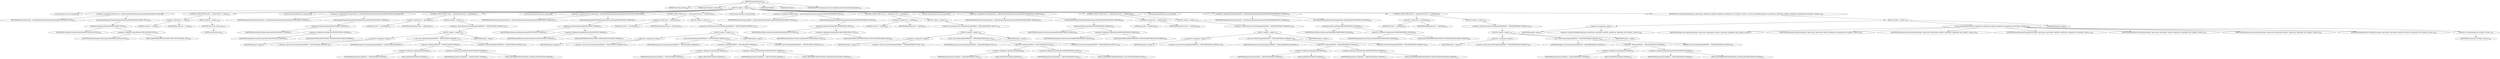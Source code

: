 digraph "getSpecification" {  
"900" [label = <(METHOD,getSpecification)<SUB>558</SUB>> ]
"901" [label = <(PARAM,final String section)<SUB>558</SUB>> ]
"902" [label = <(PARAM,final Attributes attributes)<SUB>559</SUB>> ]
"903" [label = <(BLOCK,&lt;empty&gt;,&lt;empty&gt;)<SUB>560</SUB>> ]
"904" [label = <(LOCAL,String name: java.lang.String)> ]
"905" [label = <(&lt;operator&gt;.assignment,String name = getTrimmedString(attributes.getValue(SPECIFICATION_TITLE)))<SUB>564</SUB>> ]
"906" [label = <(IDENTIFIER,name,String name = getTrimmedString(attributes.getValue(SPECIFICATION_TITLE)))<SUB>564</SUB>> ]
"907" [label = <(getTrimmedString,getTrimmedString(attributes.getValue(SPECIFICATION_TITLE)))<SUB>565</SUB>> ]
"908" [label = <(getValue,attributes.getValue(SPECIFICATION_TITLE))<SUB>565</SUB>> ]
"909" [label = <(IDENTIFIER,attributes,attributes.getValue(SPECIFICATION_TITLE))<SUB>565</SUB>> ]
"910" [label = <(&lt;operator&gt;.fieldAccess,Specification.SPECIFICATION_TITLE)<SUB>565</SUB>> ]
"911" [label = <(IDENTIFIER,Specification,attributes.getValue(SPECIFICATION_TITLE))<SUB>565</SUB>> ]
"912" [label = <(FIELD_IDENTIFIER,SPECIFICATION_TITLE,SPECIFICATION_TITLE)<SUB>565</SUB>> ]
"913" [label = <(CONTROL_STRUCTURE,if (null == name),if (null == name))<SUB>566</SUB>> ]
"914" [label = <(&lt;operator&gt;.equals,null == name)<SUB>566</SUB>> ]
"915" [label = <(LITERAL,null,null == name)<SUB>566</SUB>> ]
"916" [label = <(IDENTIFIER,name,null == name)<SUB>566</SUB>> ]
"917" [label = <(BLOCK,&lt;empty&gt;,&lt;empty&gt;)<SUB>566</SUB>> ]
"918" [label = <(RETURN,return null;,return null;)<SUB>567</SUB>> ]
"919" [label = <(LITERAL,null,return null;)<SUB>567</SUB>> ]
"920" [label = <(LOCAL,String specVendor: java.lang.String)> ]
"921" [label = <(&lt;operator&gt;.assignment,String specVendor = getTrimmedString(attributes.getValue(SPECIFICATION_VENDOR)))<SUB>570</SUB>> ]
"922" [label = <(IDENTIFIER,specVendor,String specVendor = getTrimmedString(attributes.getValue(SPECIFICATION_VENDOR)))<SUB>570</SUB>> ]
"923" [label = <(getTrimmedString,getTrimmedString(attributes.getValue(SPECIFICATION_VENDOR)))<SUB>571</SUB>> ]
"924" [label = <(getValue,attributes.getValue(SPECIFICATION_VENDOR))<SUB>571</SUB>> ]
"925" [label = <(IDENTIFIER,attributes,attributes.getValue(SPECIFICATION_VENDOR))<SUB>571</SUB>> ]
"926" [label = <(&lt;operator&gt;.fieldAccess,Specification.SPECIFICATION_VENDOR)<SUB>571</SUB>> ]
"927" [label = <(IDENTIFIER,Specification,attributes.getValue(SPECIFICATION_VENDOR))<SUB>571</SUB>> ]
"928" [label = <(FIELD_IDENTIFIER,SPECIFICATION_VENDOR,SPECIFICATION_VENDOR)<SUB>571</SUB>> ]
"929" [label = <(CONTROL_STRUCTURE,if (null == specVendor),if (null == specVendor))<SUB>572</SUB>> ]
"930" [label = <(&lt;operator&gt;.equals,null == specVendor)<SUB>572</SUB>> ]
"931" [label = <(LITERAL,null,null == specVendor)<SUB>572</SUB>> ]
"932" [label = <(IDENTIFIER,specVendor,null == specVendor)<SUB>572</SUB>> ]
"933" [label = <(BLOCK,&lt;empty&gt;,&lt;empty&gt;)<SUB>572</SUB>> ]
"934" [label = <(&lt;operator&gt;.throw,throw new ParseException(MISSING + SPECIFICATION_VENDOR, 0);)<SUB>573</SUB>> ]
"935" [label = <(BLOCK,&lt;empty&gt;,&lt;empty&gt;)<SUB>573</SUB>> ]
"936" [label = <(&lt;operator&gt;.assignment,&lt;empty&gt;)> ]
"937" [label = <(IDENTIFIER,$obj13,&lt;empty&gt;)> ]
"938" [label = <(&lt;operator&gt;.alloc,new ParseException(MISSING + SPECIFICATION_VENDOR, 0))<SUB>573</SUB>> ]
"939" [label = <(&lt;init&gt;,new ParseException(MISSING + SPECIFICATION_VENDOR, 0))<SUB>573</SUB>> ]
"940" [label = <(IDENTIFIER,$obj13,new ParseException(MISSING + SPECIFICATION_VENDOR, 0))> ]
"941" [label = <(&lt;operator&gt;.addition,MISSING + SPECIFICATION_VENDOR)<SUB>573</SUB>> ]
"942" [label = <(&lt;operator&gt;.fieldAccess,Specification.MISSING)<SUB>573</SUB>> ]
"943" [label = <(IDENTIFIER,Specification,MISSING + SPECIFICATION_VENDOR)<SUB>573</SUB>> ]
"944" [label = <(FIELD_IDENTIFIER,MISSING,MISSING)<SUB>573</SUB>> ]
"945" [label = <(&lt;operator&gt;.fieldAccess,Specification.SPECIFICATION_VENDOR)<SUB>573</SUB>> ]
"946" [label = <(IDENTIFIER,Specification,MISSING + SPECIFICATION_VENDOR)<SUB>573</SUB>> ]
"947" [label = <(FIELD_IDENTIFIER,SPECIFICATION_VENDOR,SPECIFICATION_VENDOR)<SUB>573</SUB>> ]
"948" [label = <(LITERAL,0,new ParseException(MISSING + SPECIFICATION_VENDOR, 0))<SUB>573</SUB>> ]
"949" [label = <(IDENTIFIER,$obj13,&lt;empty&gt;)> ]
"950" [label = <(LOCAL,String specVersion: java.lang.String)> ]
"951" [label = <(&lt;operator&gt;.assignment,String specVersion = getTrimmedString(attributes.getValue(SPECIFICATION_VERSION)))<SUB>576</SUB>> ]
"952" [label = <(IDENTIFIER,specVersion,String specVersion = getTrimmedString(attributes.getValue(SPECIFICATION_VERSION)))<SUB>576</SUB>> ]
"953" [label = <(getTrimmedString,getTrimmedString(attributes.getValue(SPECIFICATION_VERSION)))<SUB>577</SUB>> ]
"954" [label = <(getValue,attributes.getValue(SPECIFICATION_VERSION))<SUB>577</SUB>> ]
"955" [label = <(IDENTIFIER,attributes,attributes.getValue(SPECIFICATION_VERSION))<SUB>577</SUB>> ]
"956" [label = <(&lt;operator&gt;.fieldAccess,Specification.SPECIFICATION_VERSION)<SUB>577</SUB>> ]
"957" [label = <(IDENTIFIER,Specification,attributes.getValue(SPECIFICATION_VERSION))<SUB>577</SUB>> ]
"958" [label = <(FIELD_IDENTIFIER,SPECIFICATION_VERSION,SPECIFICATION_VERSION)<SUB>577</SUB>> ]
"959" [label = <(CONTROL_STRUCTURE,if (null == specVersion),if (null == specVersion))<SUB>578</SUB>> ]
"960" [label = <(&lt;operator&gt;.equals,null == specVersion)<SUB>578</SUB>> ]
"961" [label = <(LITERAL,null,null == specVersion)<SUB>578</SUB>> ]
"962" [label = <(IDENTIFIER,specVersion,null == specVersion)<SUB>578</SUB>> ]
"963" [label = <(BLOCK,&lt;empty&gt;,&lt;empty&gt;)<SUB>578</SUB>> ]
"964" [label = <(&lt;operator&gt;.throw,throw new ParseException(MISSING + SPECIFICATION_VERSION, 0);)<SUB>579</SUB>> ]
"965" [label = <(BLOCK,&lt;empty&gt;,&lt;empty&gt;)<SUB>579</SUB>> ]
"966" [label = <(&lt;operator&gt;.assignment,&lt;empty&gt;)> ]
"967" [label = <(IDENTIFIER,$obj14,&lt;empty&gt;)> ]
"968" [label = <(&lt;operator&gt;.alloc,new ParseException(MISSING + SPECIFICATION_VERSION, 0))<SUB>579</SUB>> ]
"969" [label = <(&lt;init&gt;,new ParseException(MISSING + SPECIFICATION_VERSION, 0))<SUB>579</SUB>> ]
"970" [label = <(IDENTIFIER,$obj14,new ParseException(MISSING + SPECIFICATION_VERSION, 0))> ]
"971" [label = <(&lt;operator&gt;.addition,MISSING + SPECIFICATION_VERSION)<SUB>579</SUB>> ]
"972" [label = <(&lt;operator&gt;.fieldAccess,Specification.MISSING)<SUB>579</SUB>> ]
"973" [label = <(IDENTIFIER,Specification,MISSING + SPECIFICATION_VERSION)<SUB>579</SUB>> ]
"974" [label = <(FIELD_IDENTIFIER,MISSING,MISSING)<SUB>579</SUB>> ]
"975" [label = <(&lt;operator&gt;.fieldAccess,Specification.SPECIFICATION_VERSION)<SUB>579</SUB>> ]
"976" [label = <(IDENTIFIER,Specification,MISSING + SPECIFICATION_VERSION)<SUB>579</SUB>> ]
"977" [label = <(FIELD_IDENTIFIER,SPECIFICATION_VERSION,SPECIFICATION_VERSION)<SUB>579</SUB>> ]
"978" [label = <(LITERAL,0,new ParseException(MISSING + SPECIFICATION_VERSION, 0))<SUB>579</SUB>> ]
"979" [label = <(IDENTIFIER,$obj14,&lt;empty&gt;)> ]
"980" [label = <(LOCAL,String impTitle: java.lang.String)> ]
"981" [label = <(&lt;operator&gt;.assignment,String impTitle = getTrimmedString(attributes.getValue(IMPLEMENTATION_TITLE)))<SUB>582</SUB>> ]
"982" [label = <(IDENTIFIER,impTitle,String impTitle = getTrimmedString(attributes.getValue(IMPLEMENTATION_TITLE)))<SUB>582</SUB>> ]
"983" [label = <(getTrimmedString,getTrimmedString(attributes.getValue(IMPLEMENTATION_TITLE)))<SUB>583</SUB>> ]
"984" [label = <(getValue,attributes.getValue(IMPLEMENTATION_TITLE))<SUB>583</SUB>> ]
"985" [label = <(IDENTIFIER,attributes,attributes.getValue(IMPLEMENTATION_TITLE))<SUB>583</SUB>> ]
"986" [label = <(&lt;operator&gt;.fieldAccess,Specification.IMPLEMENTATION_TITLE)<SUB>583</SUB>> ]
"987" [label = <(IDENTIFIER,Specification,attributes.getValue(IMPLEMENTATION_TITLE))<SUB>583</SUB>> ]
"988" [label = <(FIELD_IDENTIFIER,IMPLEMENTATION_TITLE,IMPLEMENTATION_TITLE)<SUB>583</SUB>> ]
"989" [label = <(CONTROL_STRUCTURE,if (null == impTitle),if (null == impTitle))<SUB>584</SUB>> ]
"990" [label = <(&lt;operator&gt;.equals,null == impTitle)<SUB>584</SUB>> ]
"991" [label = <(LITERAL,null,null == impTitle)<SUB>584</SUB>> ]
"992" [label = <(IDENTIFIER,impTitle,null == impTitle)<SUB>584</SUB>> ]
"993" [label = <(BLOCK,&lt;empty&gt;,&lt;empty&gt;)<SUB>584</SUB>> ]
"994" [label = <(&lt;operator&gt;.throw,throw new ParseException(MISSING + IMPLEMENTATION_TITLE, 0);)<SUB>585</SUB>> ]
"995" [label = <(BLOCK,&lt;empty&gt;,&lt;empty&gt;)<SUB>585</SUB>> ]
"996" [label = <(&lt;operator&gt;.assignment,&lt;empty&gt;)> ]
"997" [label = <(IDENTIFIER,$obj15,&lt;empty&gt;)> ]
"998" [label = <(&lt;operator&gt;.alloc,new ParseException(MISSING + IMPLEMENTATION_TITLE, 0))<SUB>585</SUB>> ]
"999" [label = <(&lt;init&gt;,new ParseException(MISSING + IMPLEMENTATION_TITLE, 0))<SUB>585</SUB>> ]
"1000" [label = <(IDENTIFIER,$obj15,new ParseException(MISSING + IMPLEMENTATION_TITLE, 0))> ]
"1001" [label = <(&lt;operator&gt;.addition,MISSING + IMPLEMENTATION_TITLE)<SUB>585</SUB>> ]
"1002" [label = <(&lt;operator&gt;.fieldAccess,Specification.MISSING)<SUB>585</SUB>> ]
"1003" [label = <(IDENTIFIER,Specification,MISSING + IMPLEMENTATION_TITLE)<SUB>585</SUB>> ]
"1004" [label = <(FIELD_IDENTIFIER,MISSING,MISSING)<SUB>585</SUB>> ]
"1005" [label = <(&lt;operator&gt;.fieldAccess,Specification.IMPLEMENTATION_TITLE)<SUB>585</SUB>> ]
"1006" [label = <(IDENTIFIER,Specification,MISSING + IMPLEMENTATION_TITLE)<SUB>585</SUB>> ]
"1007" [label = <(FIELD_IDENTIFIER,IMPLEMENTATION_TITLE,IMPLEMENTATION_TITLE)<SUB>585</SUB>> ]
"1008" [label = <(LITERAL,0,new ParseException(MISSING + IMPLEMENTATION_TITLE, 0))<SUB>585</SUB>> ]
"1009" [label = <(IDENTIFIER,$obj15,&lt;empty&gt;)> ]
"1010" [label = <(LOCAL,String impVersion: java.lang.String)> ]
"1011" [label = <(&lt;operator&gt;.assignment,String impVersion = getTrimmedString(attributes.getValue(IMPLEMENTATION_VERSION)))<SUB>588</SUB>> ]
"1012" [label = <(IDENTIFIER,impVersion,String impVersion = getTrimmedString(attributes.getValue(IMPLEMENTATION_VERSION)))<SUB>588</SUB>> ]
"1013" [label = <(getTrimmedString,getTrimmedString(attributes.getValue(IMPLEMENTATION_VERSION)))<SUB>589</SUB>> ]
"1014" [label = <(getValue,attributes.getValue(IMPLEMENTATION_VERSION))<SUB>589</SUB>> ]
"1015" [label = <(IDENTIFIER,attributes,attributes.getValue(IMPLEMENTATION_VERSION))<SUB>589</SUB>> ]
"1016" [label = <(&lt;operator&gt;.fieldAccess,Specification.IMPLEMENTATION_VERSION)<SUB>589</SUB>> ]
"1017" [label = <(IDENTIFIER,Specification,attributes.getValue(IMPLEMENTATION_VERSION))<SUB>589</SUB>> ]
"1018" [label = <(FIELD_IDENTIFIER,IMPLEMENTATION_VERSION,IMPLEMENTATION_VERSION)<SUB>589</SUB>> ]
"1019" [label = <(CONTROL_STRUCTURE,if (null == impVersion),if (null == impVersion))<SUB>590</SUB>> ]
"1020" [label = <(&lt;operator&gt;.equals,null == impVersion)<SUB>590</SUB>> ]
"1021" [label = <(LITERAL,null,null == impVersion)<SUB>590</SUB>> ]
"1022" [label = <(IDENTIFIER,impVersion,null == impVersion)<SUB>590</SUB>> ]
"1023" [label = <(BLOCK,&lt;empty&gt;,&lt;empty&gt;)<SUB>590</SUB>> ]
"1024" [label = <(&lt;operator&gt;.throw,throw new ParseException(MISSING + IMPLEMENTATION_VERSION, 0);)<SUB>591</SUB>> ]
"1025" [label = <(BLOCK,&lt;empty&gt;,&lt;empty&gt;)<SUB>591</SUB>> ]
"1026" [label = <(&lt;operator&gt;.assignment,&lt;empty&gt;)> ]
"1027" [label = <(IDENTIFIER,$obj16,&lt;empty&gt;)> ]
"1028" [label = <(&lt;operator&gt;.alloc,new ParseException(MISSING + IMPLEMENTATION_VERSION, 0))<SUB>591</SUB>> ]
"1029" [label = <(&lt;init&gt;,new ParseException(MISSING + IMPLEMENTATION_VERSION, 0))<SUB>591</SUB>> ]
"1030" [label = <(IDENTIFIER,$obj16,new ParseException(MISSING + IMPLEMENTATION_VERSION, 0))> ]
"1031" [label = <(&lt;operator&gt;.addition,MISSING + IMPLEMENTATION_VERSION)<SUB>591</SUB>> ]
"1032" [label = <(&lt;operator&gt;.fieldAccess,Specification.MISSING)<SUB>591</SUB>> ]
"1033" [label = <(IDENTIFIER,Specification,MISSING + IMPLEMENTATION_VERSION)<SUB>591</SUB>> ]
"1034" [label = <(FIELD_IDENTIFIER,MISSING,MISSING)<SUB>591</SUB>> ]
"1035" [label = <(&lt;operator&gt;.fieldAccess,Specification.IMPLEMENTATION_VERSION)<SUB>591</SUB>> ]
"1036" [label = <(IDENTIFIER,Specification,MISSING + IMPLEMENTATION_VERSION)<SUB>591</SUB>> ]
"1037" [label = <(FIELD_IDENTIFIER,IMPLEMENTATION_VERSION,IMPLEMENTATION_VERSION)<SUB>591</SUB>> ]
"1038" [label = <(LITERAL,0,new ParseException(MISSING + IMPLEMENTATION_VERSION, 0))<SUB>591</SUB>> ]
"1039" [label = <(IDENTIFIER,$obj16,&lt;empty&gt;)> ]
"1040" [label = <(LOCAL,String impVendor: java.lang.String)> ]
"1041" [label = <(&lt;operator&gt;.assignment,String impVendor = getTrimmedString(attributes.getValue(IMPLEMENTATION_VENDOR)))<SUB>594</SUB>> ]
"1042" [label = <(IDENTIFIER,impVendor,String impVendor = getTrimmedString(attributes.getValue(IMPLEMENTATION_VENDOR)))<SUB>594</SUB>> ]
"1043" [label = <(getTrimmedString,getTrimmedString(attributes.getValue(IMPLEMENTATION_VENDOR)))<SUB>595</SUB>> ]
"1044" [label = <(getValue,attributes.getValue(IMPLEMENTATION_VENDOR))<SUB>595</SUB>> ]
"1045" [label = <(IDENTIFIER,attributes,attributes.getValue(IMPLEMENTATION_VENDOR))<SUB>595</SUB>> ]
"1046" [label = <(&lt;operator&gt;.fieldAccess,Specification.IMPLEMENTATION_VENDOR)<SUB>595</SUB>> ]
"1047" [label = <(IDENTIFIER,Specification,attributes.getValue(IMPLEMENTATION_VENDOR))<SUB>595</SUB>> ]
"1048" [label = <(FIELD_IDENTIFIER,IMPLEMENTATION_VENDOR,IMPLEMENTATION_VENDOR)<SUB>595</SUB>> ]
"1049" [label = <(CONTROL_STRUCTURE,if (null == impVendor),if (null == impVendor))<SUB>596</SUB>> ]
"1050" [label = <(&lt;operator&gt;.equals,null == impVendor)<SUB>596</SUB>> ]
"1051" [label = <(LITERAL,null,null == impVendor)<SUB>596</SUB>> ]
"1052" [label = <(IDENTIFIER,impVendor,null == impVendor)<SUB>596</SUB>> ]
"1053" [label = <(BLOCK,&lt;empty&gt;,&lt;empty&gt;)<SUB>596</SUB>> ]
"1054" [label = <(&lt;operator&gt;.throw,throw new ParseException(MISSING + IMPLEMENTATION_VENDOR, 0);)<SUB>597</SUB>> ]
"1055" [label = <(BLOCK,&lt;empty&gt;,&lt;empty&gt;)<SUB>597</SUB>> ]
"1056" [label = <(&lt;operator&gt;.assignment,&lt;empty&gt;)> ]
"1057" [label = <(IDENTIFIER,$obj17,&lt;empty&gt;)> ]
"1058" [label = <(&lt;operator&gt;.alloc,new ParseException(MISSING + IMPLEMENTATION_VENDOR, 0))<SUB>597</SUB>> ]
"1059" [label = <(&lt;init&gt;,new ParseException(MISSING + IMPLEMENTATION_VENDOR, 0))<SUB>597</SUB>> ]
"1060" [label = <(IDENTIFIER,$obj17,new ParseException(MISSING + IMPLEMENTATION_VENDOR, 0))> ]
"1061" [label = <(&lt;operator&gt;.addition,MISSING + IMPLEMENTATION_VENDOR)<SUB>597</SUB>> ]
"1062" [label = <(&lt;operator&gt;.fieldAccess,Specification.MISSING)<SUB>597</SUB>> ]
"1063" [label = <(IDENTIFIER,Specification,MISSING + IMPLEMENTATION_VENDOR)<SUB>597</SUB>> ]
"1064" [label = <(FIELD_IDENTIFIER,MISSING,MISSING)<SUB>597</SUB>> ]
"1065" [label = <(&lt;operator&gt;.fieldAccess,Specification.IMPLEMENTATION_VENDOR)<SUB>597</SUB>> ]
"1066" [label = <(IDENTIFIER,Specification,MISSING + IMPLEMENTATION_VENDOR)<SUB>597</SUB>> ]
"1067" [label = <(FIELD_IDENTIFIER,IMPLEMENTATION_VENDOR,IMPLEMENTATION_VENDOR)<SUB>597</SUB>> ]
"1068" [label = <(LITERAL,0,new ParseException(MISSING + IMPLEMENTATION_VENDOR, 0))<SUB>597</SUB>> ]
"1069" [label = <(IDENTIFIER,$obj17,&lt;empty&gt;)> ]
"1070" [label = <(RETURN,return new Specification(name, specVersion, specVendor, impTitle, impVersion, impVendor, new String[] { section });,return new Specification(name, specVersion, specVendor, impTitle, impVersion, impVendor, new String[] { section });)<SUB>600</SUB>> ]
"1071" [label = <(BLOCK,&lt;empty&gt;,&lt;empty&gt;)<SUB>600</SUB>> ]
"1072" [label = <(&lt;operator&gt;.assignment,&lt;empty&gt;)> ]
"1073" [label = <(IDENTIFIER,$obj18,&lt;empty&gt;)> ]
"1074" [label = <(&lt;operator&gt;.alloc,new Specification(name, specVersion, specVendor, impTitle, impVersion, impVendor, new String[] { section }))<SUB>600</SUB>> ]
"1075" [label = <(&lt;init&gt;,new Specification(name, specVersion, specVendor, impTitle, impVersion, impVendor, new String[] { section }))<SUB>600</SUB>> ]
"1076" [label = <(IDENTIFIER,$obj18,new Specification(name, specVersion, specVendor, impTitle, impVersion, impVendor, new String[] { section }))> ]
"1077" [label = <(IDENTIFIER,name,new Specification(name, specVersion, specVendor, impTitle, impVersion, impVendor, new String[] { section }))<SUB>600</SUB>> ]
"1078" [label = <(IDENTIFIER,specVersion,new Specification(name, specVersion, specVendor, impTitle, impVersion, impVendor, new String[] { section }))<SUB>600</SUB>> ]
"1079" [label = <(IDENTIFIER,specVendor,new Specification(name, specVersion, specVendor, impTitle, impVersion, impVendor, new String[] { section }))<SUB>600</SUB>> ]
"1080" [label = <(IDENTIFIER,impTitle,new Specification(name, specVersion, specVendor, impTitle, impVersion, impVendor, new String[] { section }))<SUB>601</SUB>> ]
"1081" [label = <(IDENTIFIER,impVersion,new Specification(name, specVersion, specVendor, impTitle, impVersion, impVendor, new String[] { section }))<SUB>601</SUB>> ]
"1082" [label = <(IDENTIFIER,impVendor,new Specification(name, specVersion, specVendor, impTitle, impVersion, impVendor, new String[] { section }))<SUB>601</SUB>> ]
"1083" [label = <(&lt;operator&gt;.arrayInitializer,new String[] { section })<SUB>602</SUB>> ]
"1084" [label = <(IDENTIFIER,section,new String[] { section })<SUB>602</SUB>> ]
"1085" [label = <(IDENTIFIER,$obj18,&lt;empty&gt;)> ]
"1086" [label = <(MODIFIER,PRIVATE)> ]
"1087" [label = <(MODIFIER,STATIC)> ]
"1088" [label = <(METHOD_RETURN,org.apache.tools.ant.taskdefs.optional.extension.Specification)<SUB>558</SUB>> ]
  "900" -> "901" 
  "900" -> "902" 
  "900" -> "903" 
  "900" -> "1086" 
  "900" -> "1087" 
  "900" -> "1088" 
  "903" -> "904" 
  "903" -> "905" 
  "903" -> "913" 
  "903" -> "920" 
  "903" -> "921" 
  "903" -> "929" 
  "903" -> "950" 
  "903" -> "951" 
  "903" -> "959" 
  "903" -> "980" 
  "903" -> "981" 
  "903" -> "989" 
  "903" -> "1010" 
  "903" -> "1011" 
  "903" -> "1019" 
  "903" -> "1040" 
  "903" -> "1041" 
  "903" -> "1049" 
  "903" -> "1070" 
  "905" -> "906" 
  "905" -> "907" 
  "907" -> "908" 
  "908" -> "909" 
  "908" -> "910" 
  "910" -> "911" 
  "910" -> "912" 
  "913" -> "914" 
  "913" -> "917" 
  "914" -> "915" 
  "914" -> "916" 
  "917" -> "918" 
  "918" -> "919" 
  "921" -> "922" 
  "921" -> "923" 
  "923" -> "924" 
  "924" -> "925" 
  "924" -> "926" 
  "926" -> "927" 
  "926" -> "928" 
  "929" -> "930" 
  "929" -> "933" 
  "930" -> "931" 
  "930" -> "932" 
  "933" -> "934" 
  "934" -> "935" 
  "935" -> "936" 
  "935" -> "939" 
  "935" -> "949" 
  "936" -> "937" 
  "936" -> "938" 
  "939" -> "940" 
  "939" -> "941" 
  "939" -> "948" 
  "941" -> "942" 
  "941" -> "945" 
  "942" -> "943" 
  "942" -> "944" 
  "945" -> "946" 
  "945" -> "947" 
  "951" -> "952" 
  "951" -> "953" 
  "953" -> "954" 
  "954" -> "955" 
  "954" -> "956" 
  "956" -> "957" 
  "956" -> "958" 
  "959" -> "960" 
  "959" -> "963" 
  "960" -> "961" 
  "960" -> "962" 
  "963" -> "964" 
  "964" -> "965" 
  "965" -> "966" 
  "965" -> "969" 
  "965" -> "979" 
  "966" -> "967" 
  "966" -> "968" 
  "969" -> "970" 
  "969" -> "971" 
  "969" -> "978" 
  "971" -> "972" 
  "971" -> "975" 
  "972" -> "973" 
  "972" -> "974" 
  "975" -> "976" 
  "975" -> "977" 
  "981" -> "982" 
  "981" -> "983" 
  "983" -> "984" 
  "984" -> "985" 
  "984" -> "986" 
  "986" -> "987" 
  "986" -> "988" 
  "989" -> "990" 
  "989" -> "993" 
  "990" -> "991" 
  "990" -> "992" 
  "993" -> "994" 
  "994" -> "995" 
  "995" -> "996" 
  "995" -> "999" 
  "995" -> "1009" 
  "996" -> "997" 
  "996" -> "998" 
  "999" -> "1000" 
  "999" -> "1001" 
  "999" -> "1008" 
  "1001" -> "1002" 
  "1001" -> "1005" 
  "1002" -> "1003" 
  "1002" -> "1004" 
  "1005" -> "1006" 
  "1005" -> "1007" 
  "1011" -> "1012" 
  "1011" -> "1013" 
  "1013" -> "1014" 
  "1014" -> "1015" 
  "1014" -> "1016" 
  "1016" -> "1017" 
  "1016" -> "1018" 
  "1019" -> "1020" 
  "1019" -> "1023" 
  "1020" -> "1021" 
  "1020" -> "1022" 
  "1023" -> "1024" 
  "1024" -> "1025" 
  "1025" -> "1026" 
  "1025" -> "1029" 
  "1025" -> "1039" 
  "1026" -> "1027" 
  "1026" -> "1028" 
  "1029" -> "1030" 
  "1029" -> "1031" 
  "1029" -> "1038" 
  "1031" -> "1032" 
  "1031" -> "1035" 
  "1032" -> "1033" 
  "1032" -> "1034" 
  "1035" -> "1036" 
  "1035" -> "1037" 
  "1041" -> "1042" 
  "1041" -> "1043" 
  "1043" -> "1044" 
  "1044" -> "1045" 
  "1044" -> "1046" 
  "1046" -> "1047" 
  "1046" -> "1048" 
  "1049" -> "1050" 
  "1049" -> "1053" 
  "1050" -> "1051" 
  "1050" -> "1052" 
  "1053" -> "1054" 
  "1054" -> "1055" 
  "1055" -> "1056" 
  "1055" -> "1059" 
  "1055" -> "1069" 
  "1056" -> "1057" 
  "1056" -> "1058" 
  "1059" -> "1060" 
  "1059" -> "1061" 
  "1059" -> "1068" 
  "1061" -> "1062" 
  "1061" -> "1065" 
  "1062" -> "1063" 
  "1062" -> "1064" 
  "1065" -> "1066" 
  "1065" -> "1067" 
  "1070" -> "1071" 
  "1071" -> "1072" 
  "1071" -> "1075" 
  "1071" -> "1085" 
  "1072" -> "1073" 
  "1072" -> "1074" 
  "1075" -> "1076" 
  "1075" -> "1077" 
  "1075" -> "1078" 
  "1075" -> "1079" 
  "1075" -> "1080" 
  "1075" -> "1081" 
  "1075" -> "1082" 
  "1075" -> "1083" 
  "1083" -> "1084" 
}

